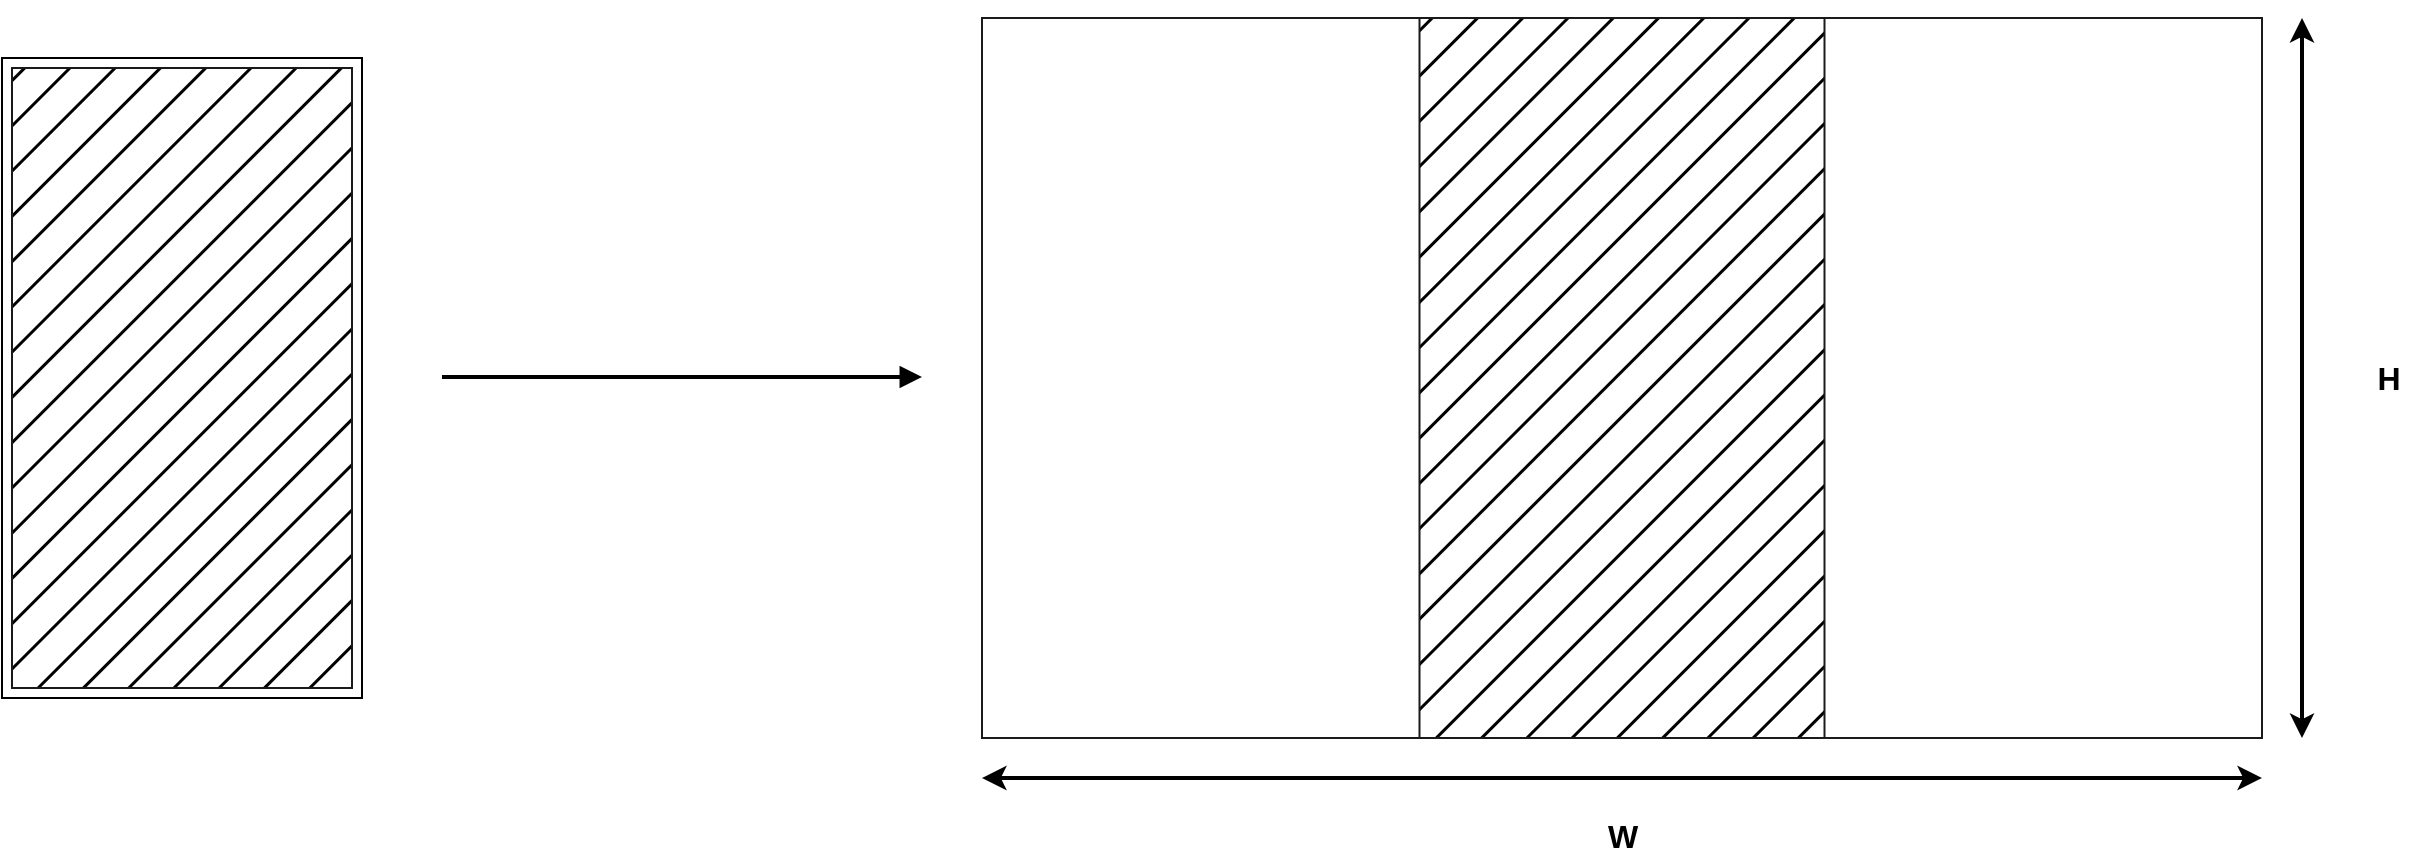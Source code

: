 <mxfile version="20.4.0" type="github">
  <diagram id="6QDKSPnrTSgEelVW4R3N" name="第 1 页">
    <mxGraphModel dx="1422" dy="1909" grid="1" gridSize="10" guides="1" tooltips="1" connect="1" arrows="1" fold="1" page="1" pageScale="1" pageWidth="827" pageHeight="1169" math="0" shadow="0">
      <root>
        <mxCell id="0" />
        <mxCell id="1" parent="0" />
        <mxCell id="DnedYTSctudwAIyVeCfP-3" value="" style="group" vertex="1" connectable="0" parent="1">
          <mxGeometry x="40" y="20" width="180" height="320" as="geometry" />
        </mxCell>
        <mxCell id="DnedYTSctudwAIyVeCfP-1" value="" style="rounded=0;whiteSpace=wrap;html=1;" vertex="1" parent="DnedYTSctudwAIyVeCfP-3">
          <mxGeometry width="180" height="320" as="geometry" />
        </mxCell>
        <mxCell id="DnedYTSctudwAIyVeCfP-2" value="" style="rounded=0;whiteSpace=wrap;html=1;fillColor=#000000;fillStyle=hatch;gradientColor=none;strokeColor=#1A1A1A;" vertex="1" parent="DnedYTSctudwAIyVeCfP-3">
          <mxGeometry x="5" y="5" width="170" height="310" as="geometry" />
        </mxCell>
        <mxCell id="DnedYTSctudwAIyVeCfP-7" value="" style="endArrow=block;html=1;rounded=0;strokeWidth=2;endFill=1;" edge="1" parent="1">
          <mxGeometry width="50" height="50" relative="1" as="geometry">
            <mxPoint x="260" y="179.5" as="sourcePoint" />
            <mxPoint x="500" y="179.5" as="targetPoint" />
          </mxGeometry>
        </mxCell>
        <mxCell id="DnedYTSctudwAIyVeCfP-8" value="" style="rounded=0;whiteSpace=wrap;html=1;fillStyle=hatch;strokeColor=#1A1A1A;fillColor=none;gradientColor=none;" vertex="1" parent="1">
          <mxGeometry x="530" width="640" height="360" as="geometry" />
        </mxCell>
        <mxCell id="DnedYTSctudwAIyVeCfP-10" value="" style="rounded=0;whiteSpace=wrap;html=1;fillStyle=hatch;strokeColor=#1A1A1A;fillColor=#000000;gradientColor=none;" vertex="1" parent="1">
          <mxGeometry x="748.75" width="202.5" height="360" as="geometry" />
        </mxCell>
        <mxCell id="DnedYTSctudwAIyVeCfP-11" value="" style="endArrow=classic;startArrow=classic;html=1;rounded=0;strokeWidth=2;" edge="1" parent="1">
          <mxGeometry width="50" height="50" relative="1" as="geometry">
            <mxPoint x="530" y="380" as="sourcePoint" />
            <mxPoint x="1170" y="380" as="targetPoint" />
          </mxGeometry>
        </mxCell>
        <mxCell id="DnedYTSctudwAIyVeCfP-12" value="" style="endArrow=classic;startArrow=classic;html=1;rounded=0;strokeWidth=2;" edge="1" parent="1">
          <mxGeometry width="50" height="50" relative="1" as="geometry">
            <mxPoint x="1190" y="360" as="sourcePoint" />
            <mxPoint x="1190" as="targetPoint" />
          </mxGeometry>
        </mxCell>
        <mxCell id="DnedYTSctudwAIyVeCfP-13" value="W" style="text;html=1;resizable=0;autosize=1;align=center;verticalAlign=middle;points=[];fillColor=none;strokeColor=none;rounded=0;fillStyle=hatch;fontStyle=1;fontSize=16;" vertex="1" parent="1">
          <mxGeometry x="830" y="394" width="40" height="30" as="geometry" />
        </mxCell>
        <mxCell id="DnedYTSctudwAIyVeCfP-14" value="H" style="text;html=1;resizable=0;autosize=1;align=center;verticalAlign=middle;points=[];fillColor=none;strokeColor=none;rounded=0;fillStyle=hatch;fontStyle=1;fontSize=16;" vertex="1" parent="1">
          <mxGeometry x="1213" y="165" width="40" height="30" as="geometry" />
        </mxCell>
      </root>
    </mxGraphModel>
  </diagram>
</mxfile>
